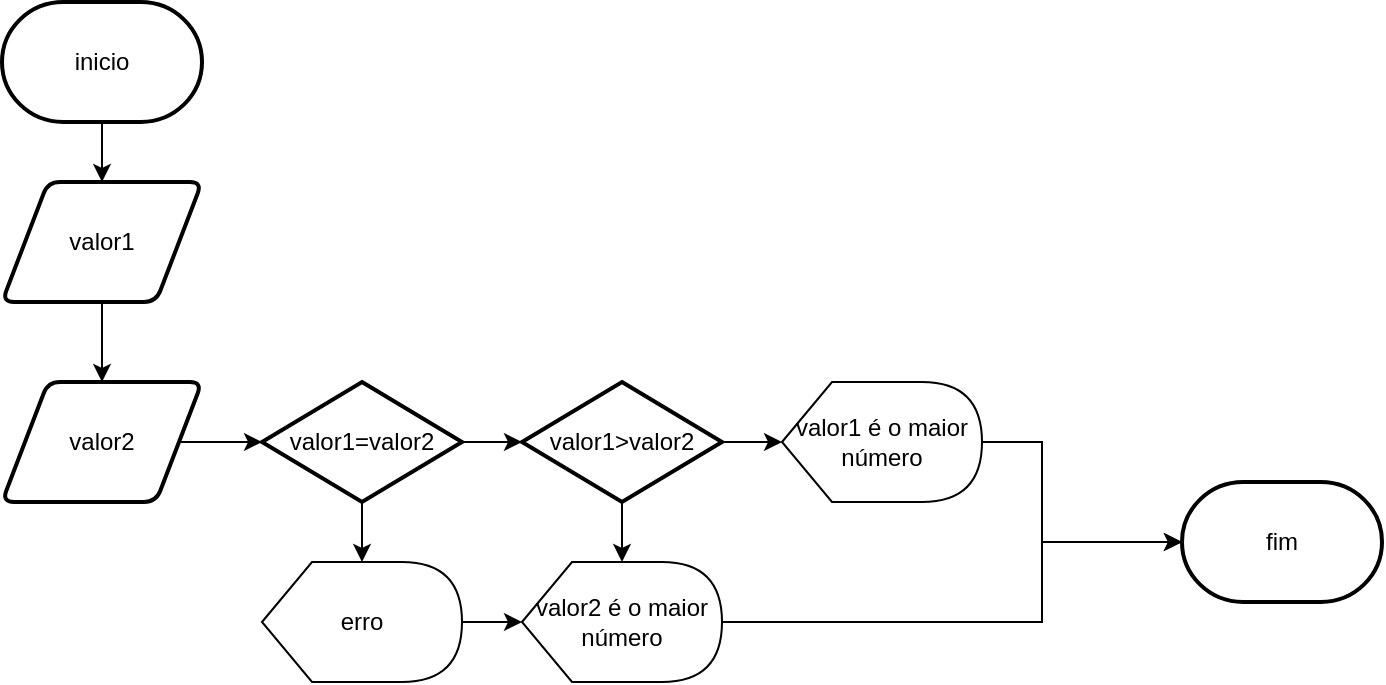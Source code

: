<mxfile version="21.1.5" type="github">
  <diagram name="Página-1" id="7agKthp5iItA9ahDmCZH">
    <mxGraphModel dx="661" dy="474" grid="1" gridSize="10" guides="1" tooltips="1" connect="1" arrows="1" fold="1" page="1" pageScale="1" pageWidth="827" pageHeight="1169" math="0" shadow="0">
      <root>
        <mxCell id="0" />
        <mxCell id="1" parent="0" />
        <mxCell id="0we4S8n3gcdqnIysd6vd-2" style="edgeStyle=orthogonalEdgeStyle;rounded=0;orthogonalLoop=1;jettySize=auto;html=1;" edge="1" parent="1" source="0we4S8n3gcdqnIysd6vd-1">
          <mxGeometry relative="1" as="geometry">
            <mxPoint x="90" y="130" as="targetPoint" />
          </mxGeometry>
        </mxCell>
        <mxCell id="0we4S8n3gcdqnIysd6vd-1" value="inicio" style="strokeWidth=2;html=1;shape=mxgraph.flowchart.terminator;whiteSpace=wrap;" vertex="1" parent="1">
          <mxGeometry x="40" y="40" width="100" height="60" as="geometry" />
        </mxCell>
        <mxCell id="0we4S8n3gcdqnIysd6vd-4" style="edgeStyle=orthogonalEdgeStyle;rounded=0;orthogonalLoop=1;jettySize=auto;html=1;" edge="1" parent="1" source="0we4S8n3gcdqnIysd6vd-3">
          <mxGeometry relative="1" as="geometry">
            <mxPoint x="90" y="230" as="targetPoint" />
          </mxGeometry>
        </mxCell>
        <mxCell id="0we4S8n3gcdqnIysd6vd-3" value="valor1" style="shape=parallelogram;html=1;strokeWidth=2;perimeter=parallelogramPerimeter;whiteSpace=wrap;rounded=1;arcSize=12;size=0.23;" vertex="1" parent="1">
          <mxGeometry x="40" y="130" width="100" height="60" as="geometry" />
        </mxCell>
        <mxCell id="0we4S8n3gcdqnIysd6vd-6" style="edgeStyle=orthogonalEdgeStyle;rounded=0;orthogonalLoop=1;jettySize=auto;html=1;" edge="1" parent="1" source="0we4S8n3gcdqnIysd6vd-5">
          <mxGeometry relative="1" as="geometry">
            <mxPoint x="170" y="260" as="targetPoint" />
          </mxGeometry>
        </mxCell>
        <mxCell id="0we4S8n3gcdqnIysd6vd-5" value="valor2" style="shape=parallelogram;html=1;strokeWidth=2;perimeter=parallelogramPerimeter;whiteSpace=wrap;rounded=1;arcSize=12;size=0.23;" vertex="1" parent="1">
          <mxGeometry x="40" y="230" width="100" height="60" as="geometry" />
        </mxCell>
        <mxCell id="0we4S8n3gcdqnIysd6vd-8" style="edgeStyle=orthogonalEdgeStyle;rounded=0;orthogonalLoop=1;jettySize=auto;html=1;" edge="1" parent="1" source="0we4S8n3gcdqnIysd6vd-7">
          <mxGeometry relative="1" as="geometry">
            <mxPoint x="300" y="260" as="targetPoint" />
          </mxGeometry>
        </mxCell>
        <mxCell id="0we4S8n3gcdqnIysd6vd-14" style="edgeStyle=orthogonalEdgeStyle;rounded=0;orthogonalLoop=1;jettySize=auto;html=1;" edge="1" parent="1" source="0we4S8n3gcdqnIysd6vd-7">
          <mxGeometry relative="1" as="geometry">
            <mxPoint x="220" y="320" as="targetPoint" />
          </mxGeometry>
        </mxCell>
        <mxCell id="0we4S8n3gcdqnIysd6vd-7" value="valor1=valor2" style="strokeWidth=2;html=1;shape=mxgraph.flowchart.decision;whiteSpace=wrap;" vertex="1" parent="1">
          <mxGeometry x="170" y="230" width="100" height="60" as="geometry" />
        </mxCell>
        <mxCell id="0we4S8n3gcdqnIysd6vd-17" style="edgeStyle=orthogonalEdgeStyle;rounded=0;orthogonalLoop=1;jettySize=auto;html=1;" edge="1" parent="1" source="0we4S8n3gcdqnIysd6vd-9">
          <mxGeometry relative="1" as="geometry">
            <mxPoint x="350" y="320" as="targetPoint" />
          </mxGeometry>
        </mxCell>
        <mxCell id="0we4S8n3gcdqnIysd6vd-20" style="edgeStyle=orthogonalEdgeStyle;rounded=0;orthogonalLoop=1;jettySize=auto;html=1;" edge="1" parent="1" source="0we4S8n3gcdqnIysd6vd-9">
          <mxGeometry relative="1" as="geometry">
            <mxPoint x="430" y="260" as="targetPoint" />
          </mxGeometry>
        </mxCell>
        <mxCell id="0we4S8n3gcdqnIysd6vd-9" value="valor1&amp;gt;valor2" style="strokeWidth=2;html=1;shape=mxgraph.flowchart.decision;whiteSpace=wrap;" vertex="1" parent="1">
          <mxGeometry x="300" y="230" width="100" height="60" as="geometry" />
        </mxCell>
        <mxCell id="0we4S8n3gcdqnIysd6vd-16" style="edgeStyle=orthogonalEdgeStyle;rounded=0;orthogonalLoop=1;jettySize=auto;html=1;" edge="1" parent="1" source="0we4S8n3gcdqnIysd6vd-15">
          <mxGeometry relative="1" as="geometry">
            <mxPoint x="300" y="350" as="targetPoint" />
          </mxGeometry>
        </mxCell>
        <mxCell id="0we4S8n3gcdqnIysd6vd-15" value="erro" style="shape=display;whiteSpace=wrap;html=1;" vertex="1" parent="1">
          <mxGeometry x="170" y="320" width="100" height="60" as="geometry" />
        </mxCell>
        <mxCell id="0we4S8n3gcdqnIysd6vd-22" style="edgeStyle=orthogonalEdgeStyle;rounded=0;orthogonalLoop=1;jettySize=auto;html=1;" edge="1" parent="1" source="0we4S8n3gcdqnIysd6vd-19">
          <mxGeometry relative="1" as="geometry">
            <mxPoint x="630" y="310" as="targetPoint" />
            <Array as="points">
              <mxPoint x="560" y="350" />
              <mxPoint x="560" y="310" />
              <mxPoint x="620" y="310" />
            </Array>
          </mxGeometry>
        </mxCell>
        <mxCell id="0we4S8n3gcdqnIysd6vd-19" value="valor2 é o maior número" style="shape=display;whiteSpace=wrap;html=1;" vertex="1" parent="1">
          <mxGeometry x="300" y="320" width="100" height="60" as="geometry" />
        </mxCell>
        <mxCell id="0we4S8n3gcdqnIysd6vd-23" style="edgeStyle=orthogonalEdgeStyle;rounded=0;orthogonalLoop=1;jettySize=auto;html=1;" edge="1" parent="1" source="0we4S8n3gcdqnIysd6vd-21">
          <mxGeometry relative="1" as="geometry">
            <mxPoint x="630" y="310" as="targetPoint" />
            <Array as="points">
              <mxPoint x="560" y="260" />
              <mxPoint x="560" y="310" />
            </Array>
          </mxGeometry>
        </mxCell>
        <mxCell id="0we4S8n3gcdqnIysd6vd-21" value="valor1 é o maior número" style="shape=display;whiteSpace=wrap;html=1;" vertex="1" parent="1">
          <mxGeometry x="430" y="230" width="100" height="60" as="geometry" />
        </mxCell>
        <mxCell id="0we4S8n3gcdqnIysd6vd-25" value="fim" style="strokeWidth=2;html=1;shape=mxgraph.flowchart.terminator;whiteSpace=wrap;" vertex="1" parent="1">
          <mxGeometry x="630" y="280" width="100" height="60" as="geometry" />
        </mxCell>
      </root>
    </mxGraphModel>
  </diagram>
</mxfile>

